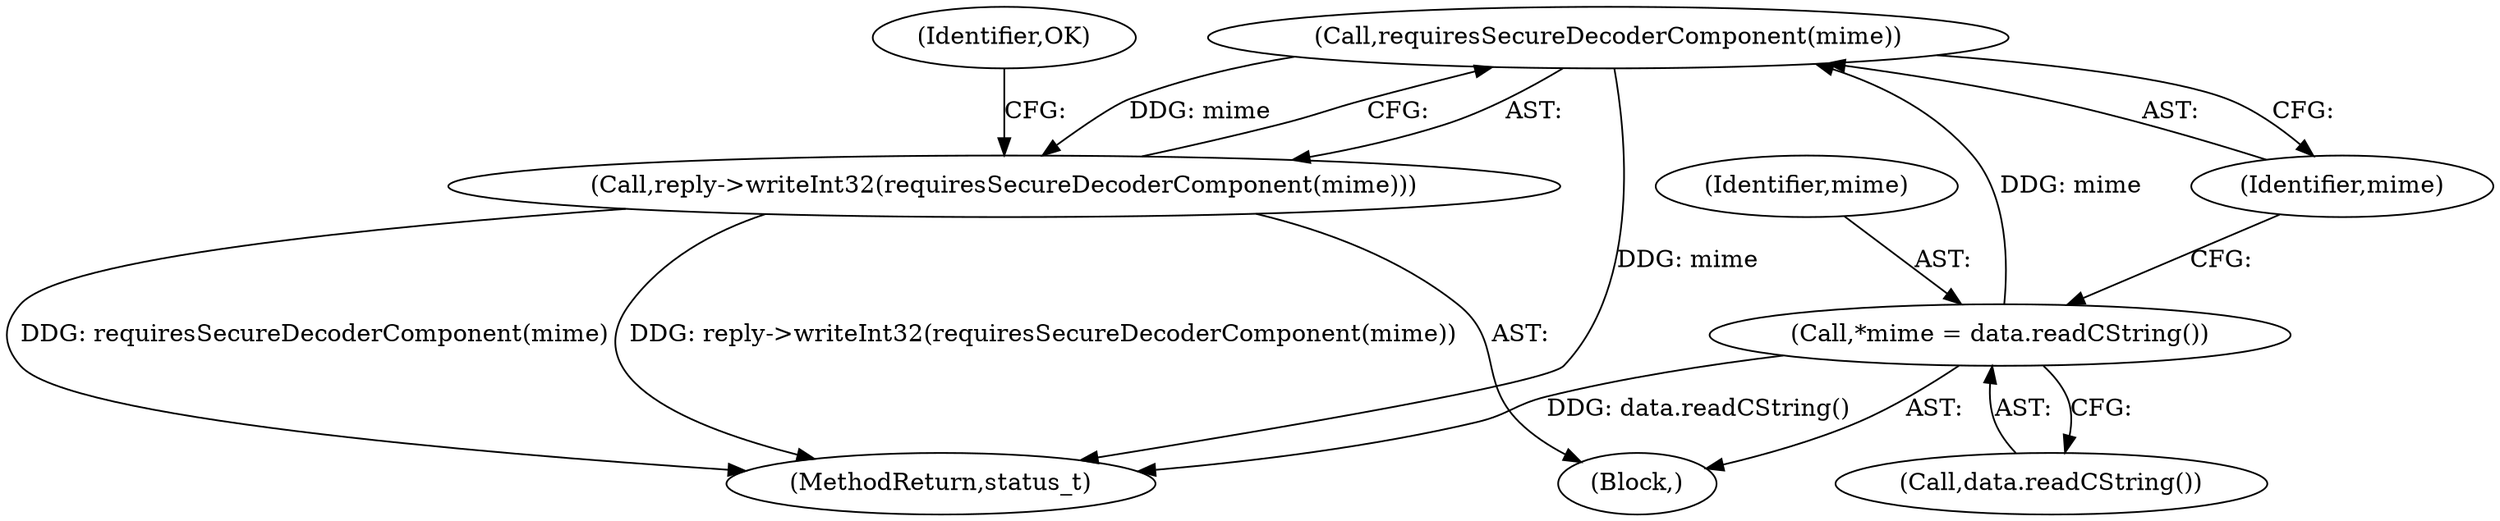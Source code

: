 digraph "0_Android_22f824feac43d5758f9a70b77f2aca840ba62c3b@pointer" {
"1000204" [label="(Call,requiresSecureDecoderComponent(mime))"];
"1000200" [label="(Call,*mime = data.readCString())"];
"1000203" [label="(Call,reply->writeInt32(requiresSecureDecoderComponent(mime)))"];
"1000483" [label="(MethodReturn,status_t)"];
"1000200" [label="(Call,*mime = data.readCString())"];
"1000201" [label="(Identifier,mime)"];
"1000207" [label="(Identifier,OK)"];
"1000202" [label="(Call,data.readCString())"];
"1000205" [label="(Identifier,mime)"];
"1000203" [label="(Call,reply->writeInt32(requiresSecureDecoderComponent(mime)))"];
"1000194" [label="(Block,)"];
"1000204" [label="(Call,requiresSecureDecoderComponent(mime))"];
"1000204" -> "1000203"  [label="AST: "];
"1000204" -> "1000205"  [label="CFG: "];
"1000205" -> "1000204"  [label="AST: "];
"1000203" -> "1000204"  [label="CFG: "];
"1000204" -> "1000483"  [label="DDG: mime"];
"1000204" -> "1000203"  [label="DDG: mime"];
"1000200" -> "1000204"  [label="DDG: mime"];
"1000200" -> "1000194"  [label="AST: "];
"1000200" -> "1000202"  [label="CFG: "];
"1000201" -> "1000200"  [label="AST: "];
"1000202" -> "1000200"  [label="AST: "];
"1000205" -> "1000200"  [label="CFG: "];
"1000200" -> "1000483"  [label="DDG: data.readCString()"];
"1000203" -> "1000194"  [label="AST: "];
"1000207" -> "1000203"  [label="CFG: "];
"1000203" -> "1000483"  [label="DDG: reply->writeInt32(requiresSecureDecoderComponent(mime))"];
"1000203" -> "1000483"  [label="DDG: requiresSecureDecoderComponent(mime)"];
}
